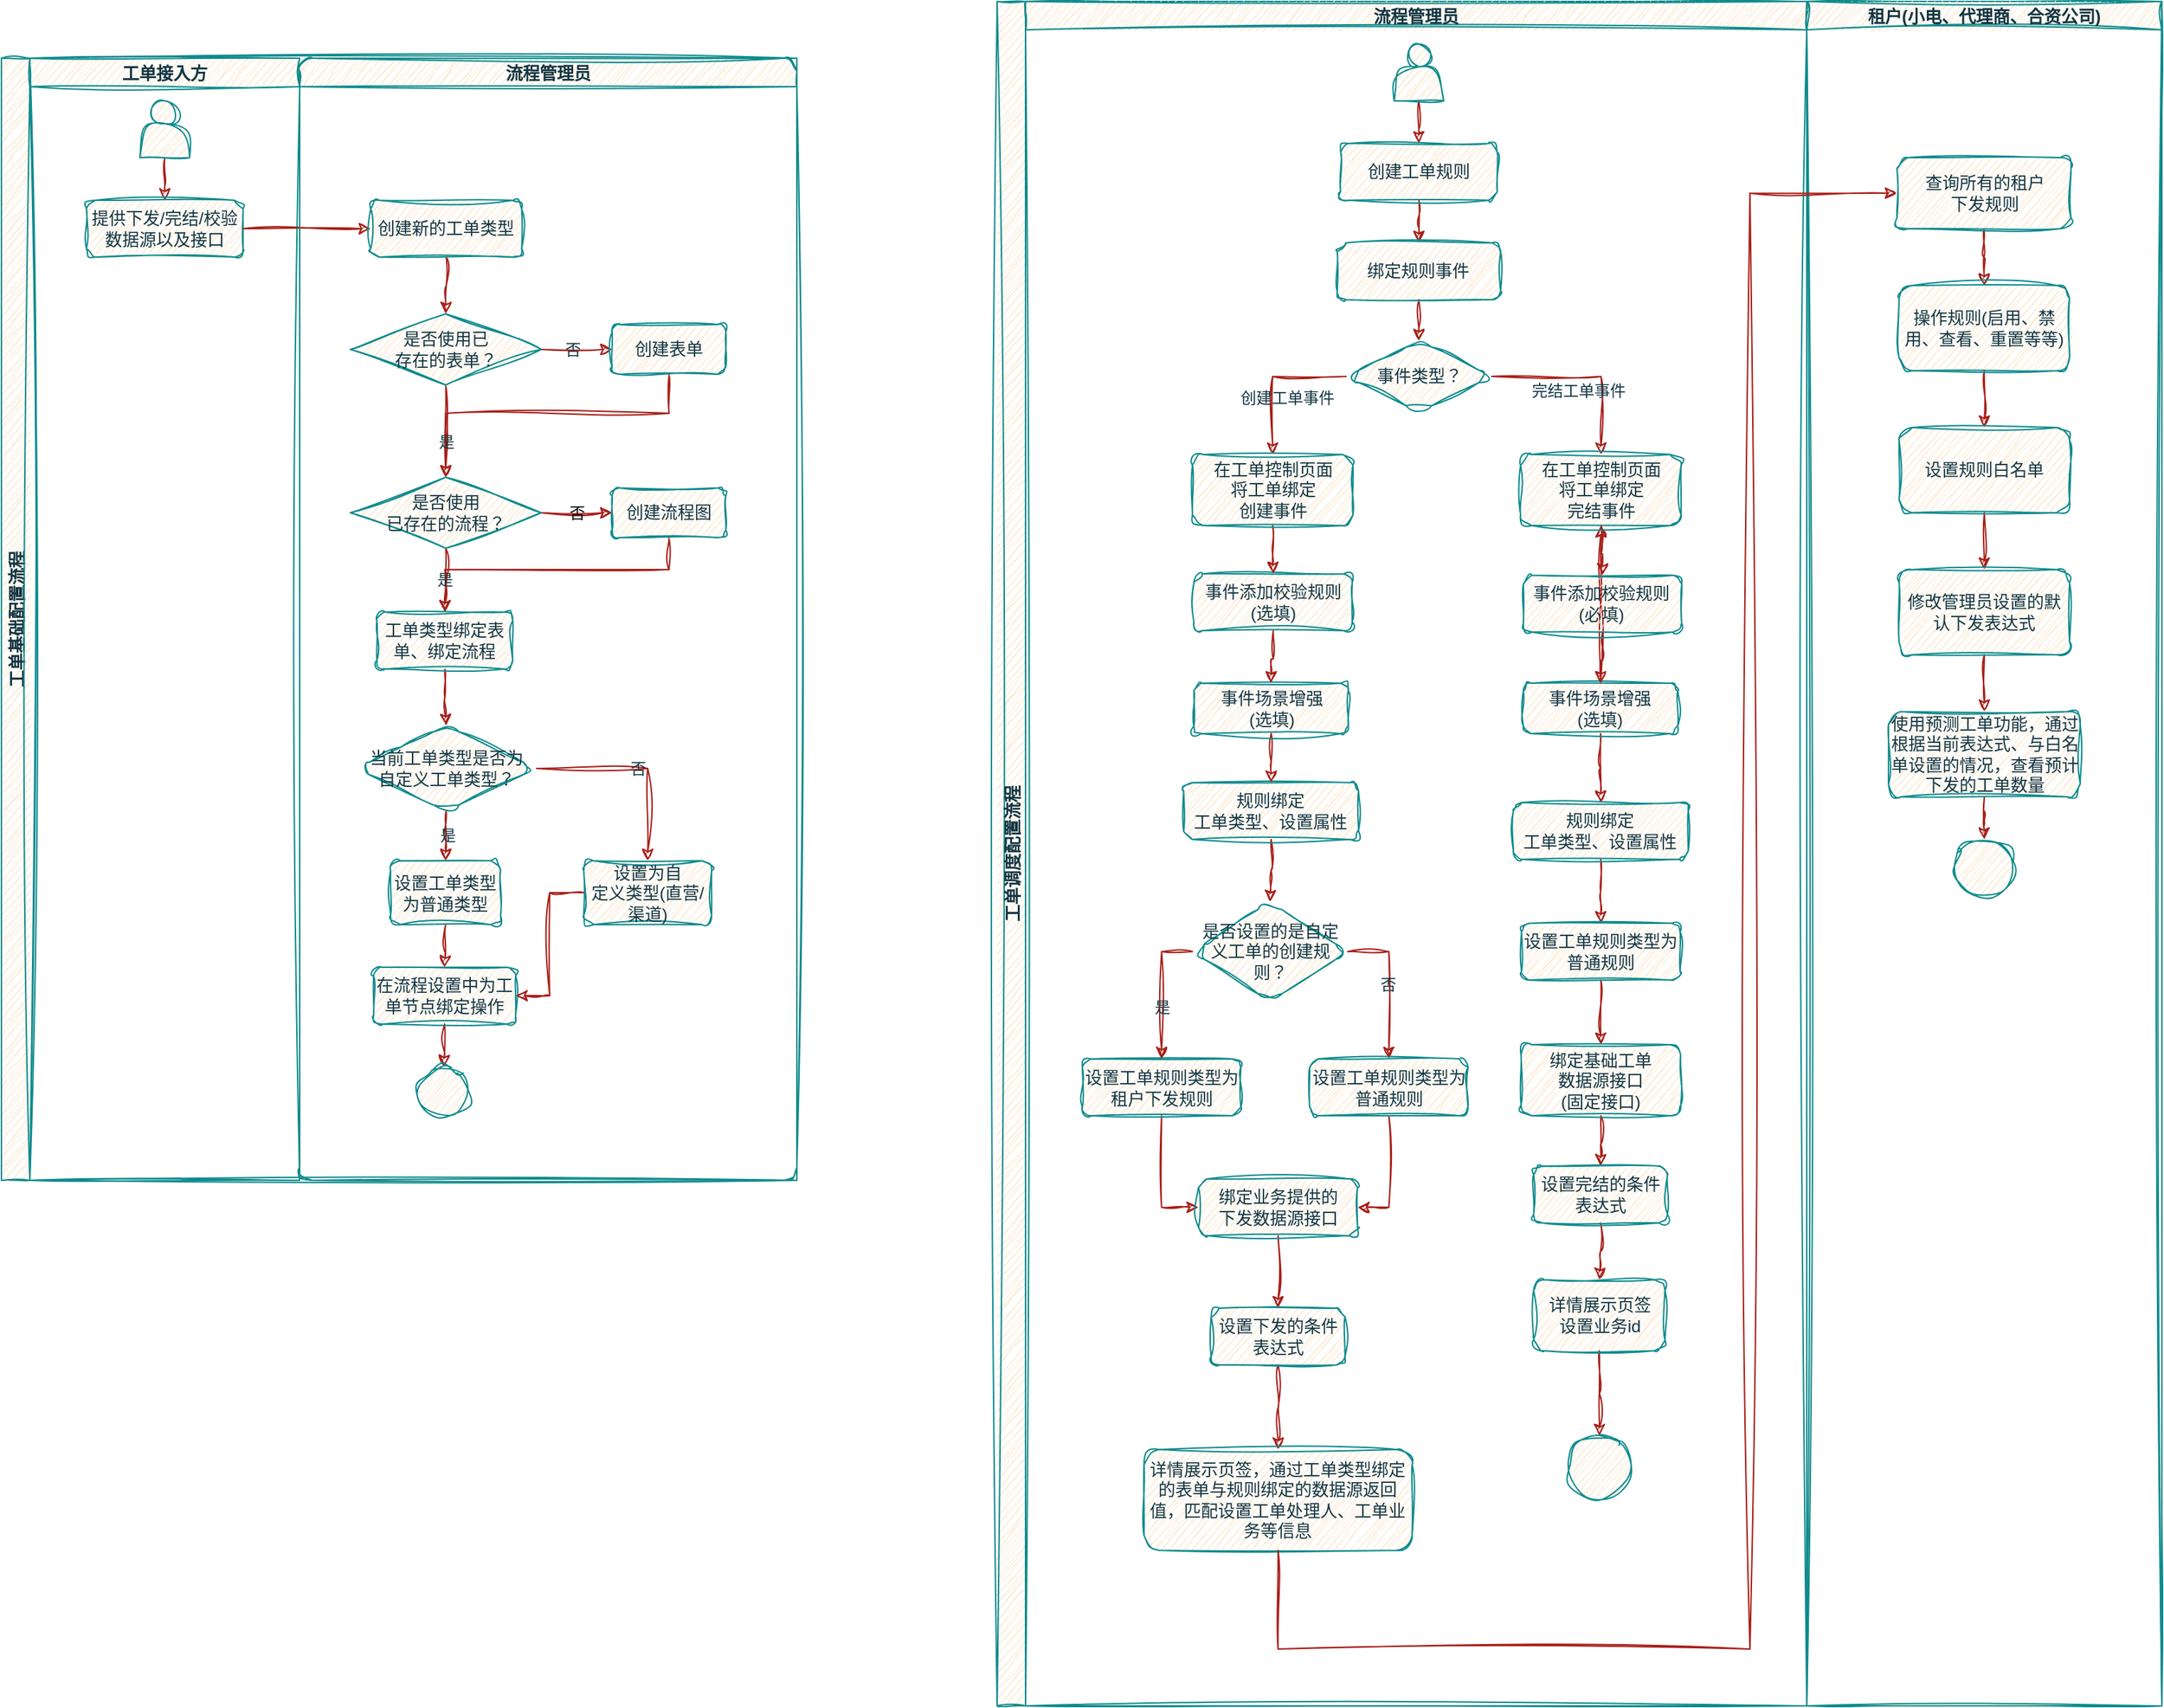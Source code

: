 <mxfile version="21.0.8" type="github">
  <diagram name="第 1 页" id="gxxykPTM1EeHAOy4BDJM">
    <mxGraphModel dx="2099" dy="745" grid="1" gridSize="10" guides="1" tooltips="1" connect="1" arrows="1" fold="1" page="1" pageScale="1" pageWidth="827" pageHeight="1169" math="0" shadow="0">
      <root>
        <mxCell id="0" />
        <mxCell id="1" parent="0" />
        <mxCell id="7WEZ1o1NPe2onoyEaOFd-10" value="工单调度配置流程" style="swimlane;childLayout=stackLayout;resizeParent=1;resizeParentMax=0;startSize=20;horizontal=0;horizontalStack=1;sketch=1;curveFitting=1;jiggle=2;labelBackgroundColor=none;fillColor=#FAE5C7;strokeColor=#0F8B8D;fontColor=#143642;" vertex="1" parent="1">
          <mxGeometry x="-49" y="80" width="820" height="1200" as="geometry">
            <mxRectangle x="140" y="130" width="40" height="140" as="alternateBounds" />
          </mxGeometry>
        </mxCell>
        <mxCell id="7WEZ1o1NPe2onoyEaOFd-11" value="流程管理员" style="swimlane;startSize=20;sketch=1;curveFitting=1;jiggle=2;labelBackgroundColor=none;fillColor=#FAE5C7;strokeColor=#0F8B8D;fontColor=#143642;" vertex="1" parent="7WEZ1o1NPe2onoyEaOFd-10">
          <mxGeometry x="20" width="550" height="1200" as="geometry" />
        </mxCell>
        <mxCell id="7WEZ1o1NPe2onoyEaOFd-22" value="" style="edgeStyle=orthogonalEdgeStyle;rounded=0;orthogonalLoop=1;jettySize=auto;html=1;sketch=1;curveFitting=1;jiggle=2;labelBackgroundColor=none;strokeColor=#A8201A;fontColor=default;" edge="1" parent="7WEZ1o1NPe2onoyEaOFd-11" source="7WEZ1o1NPe2onoyEaOFd-20" target="7WEZ1o1NPe2onoyEaOFd-21">
          <mxGeometry relative="1" as="geometry" />
        </mxCell>
        <mxCell id="7WEZ1o1NPe2onoyEaOFd-20" value="" style="shape=actor;whiteSpace=wrap;html=1;sketch=1;curveFitting=1;jiggle=2;labelBackgroundColor=none;fillColor=#FAE5C7;strokeColor=#0F8B8D;fontColor=#143642;" vertex="1" parent="7WEZ1o1NPe2onoyEaOFd-11">
          <mxGeometry x="259.44" y="30" width="35" height="40" as="geometry" />
        </mxCell>
        <mxCell id="7WEZ1o1NPe2onoyEaOFd-222" value="" style="edgeStyle=orthogonalEdgeStyle;rounded=0;orthogonalLoop=1;jettySize=auto;html=1;sketch=1;curveFitting=1;jiggle=2;labelBackgroundColor=none;strokeColor=#A8201A;fontColor=default;" edge="1" parent="7WEZ1o1NPe2onoyEaOFd-11" source="7WEZ1o1NPe2onoyEaOFd-21" target="7WEZ1o1NPe2onoyEaOFd-221">
          <mxGeometry relative="1" as="geometry" />
        </mxCell>
        <mxCell id="7WEZ1o1NPe2onoyEaOFd-21" value="创建工单规则" style="rounded=1;whiteSpace=wrap;html=1;sketch=1;curveFitting=1;jiggle=2;labelBackgroundColor=none;fillColor=#FAE5C7;strokeColor=#0F8B8D;fontColor=#143642;" vertex="1" parent="7WEZ1o1NPe2onoyEaOFd-11">
          <mxGeometry x="221.79" y="100" width="110.31" height="40" as="geometry" />
        </mxCell>
        <mxCell id="7WEZ1o1NPe2onoyEaOFd-226" value="" style="edgeStyle=orthogonalEdgeStyle;rounded=0;orthogonalLoop=1;jettySize=auto;html=1;sketch=1;curveFitting=1;jiggle=2;labelBackgroundColor=none;strokeColor=#A8201A;fontColor=default;" edge="1" parent="7WEZ1o1NPe2onoyEaOFd-11" source="7WEZ1o1NPe2onoyEaOFd-221" target="7WEZ1o1NPe2onoyEaOFd-225">
          <mxGeometry relative="1" as="geometry" />
        </mxCell>
        <mxCell id="7WEZ1o1NPe2onoyEaOFd-221" value="绑定规则事件" style="whiteSpace=wrap;html=1;rounded=1;sketch=1;curveFitting=1;jiggle=2;labelBackgroundColor=none;fillColor=#FAE5C7;strokeColor=#0F8B8D;fontColor=#143642;" vertex="1" parent="7WEZ1o1NPe2onoyEaOFd-11">
          <mxGeometry x="219.44" y="170" width="115" height="40" as="geometry" />
        </mxCell>
        <mxCell id="7WEZ1o1NPe2onoyEaOFd-228" value="" style="edgeStyle=orthogonalEdgeStyle;rounded=0;orthogonalLoop=1;jettySize=auto;html=1;exitX=0;exitY=0.5;exitDx=0;exitDy=0;sketch=1;curveFitting=1;jiggle=2;labelBackgroundColor=none;strokeColor=#A8201A;fontColor=default;" edge="1" parent="7WEZ1o1NPe2onoyEaOFd-11" source="7WEZ1o1NPe2onoyEaOFd-225" target="7WEZ1o1NPe2onoyEaOFd-372">
          <mxGeometry relative="1" as="geometry">
            <mxPoint x="172.882" y="319" as="targetPoint" />
          </mxGeometry>
        </mxCell>
        <mxCell id="7WEZ1o1NPe2onoyEaOFd-229" value="创建工单事件" style="edgeLabel;html=1;align=center;verticalAlign=middle;resizable=0;points=[];sketch=1;curveFitting=1;jiggle=2;labelBackgroundColor=none;fontColor=#143642;" vertex="1" connectable="0" parent="7WEZ1o1NPe2onoyEaOFd-228">
          <mxGeometry x="-0.263" y="-2" relative="1" as="geometry">
            <mxPoint x="-2" y="17" as="offset" />
          </mxGeometry>
        </mxCell>
        <mxCell id="7WEZ1o1NPe2onoyEaOFd-231" style="edgeStyle=orthogonalEdgeStyle;rounded=0;orthogonalLoop=1;jettySize=auto;html=1;exitX=1;exitY=0.5;exitDx=0;exitDy=0;sketch=1;curveFitting=1;jiggle=2;labelBackgroundColor=none;strokeColor=#A8201A;fontColor=default;" edge="1" parent="7WEZ1o1NPe2onoyEaOFd-11" source="7WEZ1o1NPe2onoyEaOFd-225" target="7WEZ1o1NPe2onoyEaOFd-385">
          <mxGeometry relative="1" as="geometry">
            <mxPoint x="363.75" y="264" as="sourcePoint" />
            <mxPoint x="405" y="319" as="targetPoint" />
          </mxGeometry>
        </mxCell>
        <mxCell id="7WEZ1o1NPe2onoyEaOFd-232" value="完结工单事件" style="edgeLabel;html=1;align=center;verticalAlign=middle;resizable=0;points=[];sketch=1;curveFitting=1;jiggle=2;labelBackgroundColor=none;fontColor=#143642;" vertex="1" connectable="0" parent="7WEZ1o1NPe2onoyEaOFd-231">
          <mxGeometry x="-0.084" relative="1" as="geometry">
            <mxPoint y="10" as="offset" />
          </mxGeometry>
        </mxCell>
        <mxCell id="7WEZ1o1NPe2onoyEaOFd-225" value="事件类型？" style="rhombus;whiteSpace=wrap;html=1;rounded=1;sketch=1;curveFitting=1;jiggle=2;labelBackgroundColor=none;fillColor=#FAE5C7;strokeColor=#0F8B8D;fontColor=#143642;" vertex="1" parent="7WEZ1o1NPe2onoyEaOFd-11">
          <mxGeometry x="225.69" y="239" width="102.5" height="50" as="geometry" />
        </mxCell>
        <mxCell id="7WEZ1o1NPe2onoyEaOFd-276" value="" style="edgeStyle=orthogonalEdgeStyle;rounded=0;orthogonalLoop=1;jettySize=auto;html=1;entryX=0.5;entryY=0;entryDx=0;entryDy=0;sketch=1;curveFitting=1;jiggle=2;labelBackgroundColor=none;strokeColor=#A8201A;fontColor=default;" edge="1" parent="7WEZ1o1NPe2onoyEaOFd-11" source="7WEZ1o1NPe2onoyEaOFd-233" target="7WEZ1o1NPe2onoyEaOFd-277">
          <mxGeometry relative="1" as="geometry">
            <mxPoint x="172" y="659" as="targetPoint" />
          </mxGeometry>
        </mxCell>
        <mxCell id="7WEZ1o1NPe2onoyEaOFd-233" value="规则绑定&lt;br&gt;工单类型、设置属性" style="whiteSpace=wrap;html=1;rounded=1;sketch=1;curveFitting=1;jiggle=2;labelBackgroundColor=none;fillColor=#FAE5C7;strokeColor=#0F8B8D;fontColor=#143642;" vertex="1" parent="7WEZ1o1NPe2onoyEaOFd-11">
          <mxGeometry x="111.32" y="550" width="123.13" height="40" as="geometry" />
        </mxCell>
        <mxCell id="7WEZ1o1NPe2onoyEaOFd-240" value="" style="edgeStyle=orthogonalEdgeStyle;rounded=0;orthogonalLoop=1;jettySize=auto;html=1;sketch=1;curveFitting=1;jiggle=2;labelBackgroundColor=none;strokeColor=#A8201A;fontColor=default;" edge="1" parent="7WEZ1o1NPe2onoyEaOFd-11" source="7WEZ1o1NPe2onoyEaOFd-235" target="7WEZ1o1NPe2onoyEaOFd-239">
          <mxGeometry relative="1" as="geometry" />
        </mxCell>
        <mxCell id="7WEZ1o1NPe2onoyEaOFd-235" value="规则绑定&lt;br&gt;工单类型、设置属性" style="whiteSpace=wrap;html=1;rounded=1;sketch=1;curveFitting=1;jiggle=2;labelBackgroundColor=none;fillColor=#FAE5C7;strokeColor=#0F8B8D;fontColor=#143642;" vertex="1" parent="7WEZ1o1NPe2onoyEaOFd-11">
          <mxGeometry x="343.44" y="564" width="123.13" height="40" as="geometry" />
        </mxCell>
        <mxCell id="7WEZ1o1NPe2onoyEaOFd-297" style="edgeStyle=orthogonalEdgeStyle;rounded=0;orthogonalLoop=1;jettySize=auto;html=1;entryX=0;entryY=0.5;entryDx=0;entryDy=0;sketch=1;curveFitting=1;jiggle=2;labelBackgroundColor=none;strokeColor=#A8201A;fontColor=default;" edge="1" parent="7WEZ1o1NPe2onoyEaOFd-11" source="7WEZ1o1NPe2onoyEaOFd-237" target="7WEZ1o1NPe2onoyEaOFd-241">
          <mxGeometry relative="1" as="geometry" />
        </mxCell>
        <mxCell id="7WEZ1o1NPe2onoyEaOFd-237" value="设置工单规则类型为租户下发规则" style="whiteSpace=wrap;html=1;rounded=1;sketch=1;curveFitting=1;jiggle=2;labelBackgroundColor=none;fillColor=#FAE5C7;strokeColor=#0F8B8D;fontColor=#143642;" vertex="1" parent="7WEZ1o1NPe2onoyEaOFd-11">
          <mxGeometry x="40.0" y="744.5" width="111.57" height="40" as="geometry" />
        </mxCell>
        <mxCell id="7WEZ1o1NPe2onoyEaOFd-274" value="" style="edgeStyle=orthogonalEdgeStyle;rounded=0;orthogonalLoop=1;jettySize=auto;html=1;sketch=1;curveFitting=1;jiggle=2;labelBackgroundColor=none;strokeColor=#A8201A;fontColor=default;" edge="1" parent="7WEZ1o1NPe2onoyEaOFd-11" source="7WEZ1o1NPe2onoyEaOFd-239" target="7WEZ1o1NPe2onoyEaOFd-273">
          <mxGeometry relative="1" as="geometry" />
        </mxCell>
        <mxCell id="7WEZ1o1NPe2onoyEaOFd-239" value="设置工单规则类型为普通规则" style="whiteSpace=wrap;html=1;rounded=1;sketch=1;curveFitting=1;jiggle=2;labelBackgroundColor=none;fillColor=#FAE5C7;strokeColor=#0F8B8D;fontColor=#143642;" vertex="1" parent="7WEZ1o1NPe2onoyEaOFd-11">
          <mxGeometry x="349.22" y="649" width="111.57" height="40" as="geometry" />
        </mxCell>
        <mxCell id="7WEZ1o1NPe2onoyEaOFd-286" style="edgeStyle=orthogonalEdgeStyle;rounded=0;orthogonalLoop=1;jettySize=auto;html=1;entryX=0.5;entryY=0;entryDx=0;entryDy=0;sketch=1;curveFitting=1;jiggle=2;labelBackgroundColor=none;strokeColor=#A8201A;fontColor=default;" edge="1" parent="7WEZ1o1NPe2onoyEaOFd-11" source="7WEZ1o1NPe2onoyEaOFd-241" target="7WEZ1o1NPe2onoyEaOFd-244">
          <mxGeometry relative="1" as="geometry" />
        </mxCell>
        <mxCell id="7WEZ1o1NPe2onoyEaOFd-241" value="绑定业务提供的&lt;br&gt;下发数据源接口" style="whiteSpace=wrap;html=1;rounded=1;sketch=1;curveFitting=1;jiggle=2;labelBackgroundColor=none;fillColor=#FAE5C7;strokeColor=#0F8B8D;fontColor=#143642;" vertex="1" parent="7WEZ1o1NPe2onoyEaOFd-11">
          <mxGeometry x="121.79" y="829" width="111.96" height="40" as="geometry" />
        </mxCell>
        <mxCell id="7WEZ1o1NPe2onoyEaOFd-291" value="" style="edgeStyle=orthogonalEdgeStyle;rounded=0;orthogonalLoop=1;jettySize=auto;html=1;sketch=1;curveFitting=1;jiggle=2;labelBackgroundColor=none;strokeColor=#A8201A;fontColor=default;" edge="1" parent="7WEZ1o1NPe2onoyEaOFd-11" source="7WEZ1o1NPe2onoyEaOFd-244" target="7WEZ1o1NPe2onoyEaOFd-290">
          <mxGeometry relative="1" as="geometry" />
        </mxCell>
        <mxCell id="7WEZ1o1NPe2onoyEaOFd-244" value="设置下发的条件表达式" style="whiteSpace=wrap;html=1;rounded=1;sketch=1;curveFitting=1;jiggle=2;labelBackgroundColor=none;fillColor=#FAE5C7;strokeColor=#0F8B8D;fontColor=#143642;" vertex="1" parent="7WEZ1o1NPe2onoyEaOFd-11">
          <mxGeometry x="130.65" y="920" width="94.25" height="40" as="geometry" />
        </mxCell>
        <mxCell id="7WEZ1o1NPe2onoyEaOFd-288" style="edgeStyle=orthogonalEdgeStyle;rounded=0;orthogonalLoop=1;jettySize=auto;html=1;entryX=0.5;entryY=0;entryDx=0;entryDy=0;sketch=1;curveFitting=1;jiggle=2;labelBackgroundColor=none;strokeColor=#A8201A;fontColor=default;" edge="1" parent="7WEZ1o1NPe2onoyEaOFd-11" source="7WEZ1o1NPe2onoyEaOFd-273" target="7WEZ1o1NPe2onoyEaOFd-287">
          <mxGeometry relative="1" as="geometry" />
        </mxCell>
        <mxCell id="7WEZ1o1NPe2onoyEaOFd-273" value="绑定基础工单&lt;br&gt;数据源接口&lt;br&gt;(固定接口)" style="whiteSpace=wrap;html=1;rounded=1;sketch=1;curveFitting=1;jiggle=2;labelBackgroundColor=none;fillColor=#FAE5C7;strokeColor=#0F8B8D;fontColor=#143642;" vertex="1" parent="7WEZ1o1NPe2onoyEaOFd-11">
          <mxGeometry x="348.84" y="734.5" width="112.42" height="50" as="geometry" />
        </mxCell>
        <mxCell id="7WEZ1o1NPe2onoyEaOFd-278" style="edgeStyle=orthogonalEdgeStyle;rounded=0;orthogonalLoop=1;jettySize=auto;html=1;entryX=0.5;entryY=0;entryDx=0;entryDy=0;exitX=0;exitY=0.5;exitDx=0;exitDy=0;sketch=1;curveFitting=1;jiggle=2;labelBackgroundColor=none;strokeColor=#A8201A;fontColor=default;" edge="1" parent="7WEZ1o1NPe2onoyEaOFd-11" source="7WEZ1o1NPe2onoyEaOFd-277" target="7WEZ1o1NPe2onoyEaOFd-237">
          <mxGeometry relative="1" as="geometry" />
        </mxCell>
        <mxCell id="7WEZ1o1NPe2onoyEaOFd-279" value="是" style="edgeLabel;html=1;align=center;verticalAlign=middle;resizable=0;points=[];sketch=1;curveFitting=1;jiggle=2;labelBackgroundColor=none;fontColor=#143642;" vertex="1" connectable="0" parent="7WEZ1o1NPe2onoyEaOFd-278">
          <mxGeometry x="0.232" relative="1" as="geometry">
            <mxPoint as="offset" />
          </mxGeometry>
        </mxCell>
        <mxCell id="7WEZ1o1NPe2onoyEaOFd-281" style="edgeStyle=orthogonalEdgeStyle;rounded=0;orthogonalLoop=1;jettySize=auto;html=1;exitX=1;exitY=0.5;exitDx=0;exitDy=0;sketch=1;curveFitting=1;jiggle=2;labelBackgroundColor=none;strokeColor=#A8201A;fontColor=default;" edge="1" parent="7WEZ1o1NPe2onoyEaOFd-11" source="7WEZ1o1NPe2onoyEaOFd-277" target="7WEZ1o1NPe2onoyEaOFd-280">
          <mxGeometry relative="1" as="geometry" />
        </mxCell>
        <mxCell id="7WEZ1o1NPe2onoyEaOFd-282" value="否" style="edgeLabel;html=1;align=center;verticalAlign=middle;resizable=0;points=[];sketch=1;curveFitting=1;jiggle=2;labelBackgroundColor=none;fontColor=#143642;" vertex="1" connectable="0" parent="7WEZ1o1NPe2onoyEaOFd-281">
          <mxGeometry x="-0.012" y="-1" relative="1" as="geometry">
            <mxPoint as="offset" />
          </mxGeometry>
        </mxCell>
        <mxCell id="7WEZ1o1NPe2onoyEaOFd-277" value="是否设置的是自定义工单的创建规则？" style="rhombus;whiteSpace=wrap;html=1;rounded=1;sketch=1;curveFitting=1;jiggle=2;labelBackgroundColor=none;fillColor=#FAE5C7;strokeColor=#0F8B8D;fontColor=#143642;" vertex="1" parent="7WEZ1o1NPe2onoyEaOFd-11">
          <mxGeometry x="117.5" y="634" width="109.38" height="70" as="geometry" />
        </mxCell>
        <mxCell id="7WEZ1o1NPe2onoyEaOFd-285" style="edgeStyle=orthogonalEdgeStyle;rounded=0;orthogonalLoop=1;jettySize=auto;html=1;entryX=1;entryY=0.5;entryDx=0;entryDy=0;sketch=1;curveFitting=1;jiggle=2;labelBackgroundColor=none;strokeColor=#A8201A;fontColor=default;" edge="1" parent="7WEZ1o1NPe2onoyEaOFd-11" source="7WEZ1o1NPe2onoyEaOFd-280" target="7WEZ1o1NPe2onoyEaOFd-241">
          <mxGeometry relative="1" as="geometry" />
        </mxCell>
        <mxCell id="7WEZ1o1NPe2onoyEaOFd-280" value="设置工单规则类型为普通规则" style="whiteSpace=wrap;html=1;rounded=1;sketch=1;curveFitting=1;jiggle=2;labelBackgroundColor=none;fillColor=#FAE5C7;strokeColor=#0F8B8D;fontColor=#143642;" vertex="1" parent="7WEZ1o1NPe2onoyEaOFd-11">
          <mxGeometry x="200" y="744.5" width="111.57" height="40" as="geometry" />
        </mxCell>
        <mxCell id="7WEZ1o1NPe2onoyEaOFd-296" value="" style="edgeStyle=orthogonalEdgeStyle;rounded=0;orthogonalLoop=1;jettySize=auto;html=1;sketch=1;curveFitting=1;jiggle=2;labelBackgroundColor=none;strokeColor=#A8201A;fontColor=default;" edge="1" parent="7WEZ1o1NPe2onoyEaOFd-11" source="7WEZ1o1NPe2onoyEaOFd-287" target="7WEZ1o1NPe2onoyEaOFd-295">
          <mxGeometry relative="1" as="geometry" />
        </mxCell>
        <mxCell id="7WEZ1o1NPe2onoyEaOFd-287" value="设置完结的条件表达式" style="whiteSpace=wrap;html=1;rounded=1;sketch=1;curveFitting=1;jiggle=2;labelBackgroundColor=none;fillColor=#FAE5C7;strokeColor=#0F8B8D;fontColor=#143642;" vertex="1" parent="7WEZ1o1NPe2onoyEaOFd-11">
          <mxGeometry x="357.69" y="820" width="94.25" height="40" as="geometry" />
        </mxCell>
        <mxCell id="7WEZ1o1NPe2onoyEaOFd-290" value="详情展示页签，通过工单类型绑定的表单与规则绑定的数据源返回值，匹配设置工单处理人、工单业务等信息" style="whiteSpace=wrap;html=1;rounded=1;sketch=1;curveFitting=1;jiggle=2;labelBackgroundColor=none;fillColor=#FAE5C7;strokeColor=#0F8B8D;fontColor=#143642;" vertex="1" parent="7WEZ1o1NPe2onoyEaOFd-11">
          <mxGeometry x="83.39" y="1019.5" width="188.77" height="71" as="geometry" />
        </mxCell>
        <mxCell id="7WEZ1o1NPe2onoyEaOFd-315" value="" style="edgeStyle=orthogonalEdgeStyle;rounded=0;orthogonalLoop=1;jettySize=auto;html=1;entryX=0.5;entryY=0;entryDx=0;entryDy=0;sketch=1;curveFitting=1;jiggle=2;labelBackgroundColor=none;strokeColor=#A8201A;fontColor=default;" edge="1" parent="7WEZ1o1NPe2onoyEaOFd-11" source="7WEZ1o1NPe2onoyEaOFd-295" target="7WEZ1o1NPe2onoyEaOFd-318">
          <mxGeometry relative="1" as="geometry">
            <mxPoint x="404.833" y="989.5" as="targetPoint" />
          </mxGeometry>
        </mxCell>
        <mxCell id="7WEZ1o1NPe2onoyEaOFd-295" value="详情展示页签&lt;br&gt;设置业务id" style="whiteSpace=wrap;html=1;rounded=1;sketch=1;curveFitting=1;jiggle=2;labelBackgroundColor=none;fillColor=#FAE5C7;strokeColor=#0F8B8D;fontColor=#143642;" vertex="1" parent="7WEZ1o1NPe2onoyEaOFd-11">
          <mxGeometry x="357.69" y="900" width="92.51" height="50" as="geometry" />
        </mxCell>
        <mxCell id="7WEZ1o1NPe2onoyEaOFd-318" value="" style="ellipse;whiteSpace=wrap;html=1;rounded=1;sketch=1;curveFitting=1;jiggle=2;labelBackgroundColor=none;fillColor=#FAE5C7;strokeColor=#0F8B8D;fontColor=#143642;" vertex="1" parent="7WEZ1o1NPe2onoyEaOFd-11">
          <mxGeometry x="380.61" y="1010" width="46.87" height="44" as="geometry" />
        </mxCell>
        <mxCell id="7WEZ1o1NPe2onoyEaOFd-378" style="edgeStyle=orthogonalEdgeStyle;rounded=0;orthogonalLoop=1;jettySize=auto;html=1;entryX=0.5;entryY=0;entryDx=0;entryDy=0;sketch=1;curveFitting=1;jiggle=2;labelBackgroundColor=none;strokeColor=#A8201A;fontColor=default;" edge="1" parent="7WEZ1o1NPe2onoyEaOFd-11" source="7WEZ1o1NPe2onoyEaOFd-323" target="7WEZ1o1NPe2onoyEaOFd-233">
          <mxGeometry relative="1" as="geometry" />
        </mxCell>
        <mxCell id="7WEZ1o1NPe2onoyEaOFd-323" value="事件场景增强&lt;br&gt;(选填)" style="whiteSpace=wrap;html=1;rounded=1;sketch=1;curveFitting=1;jiggle=2;labelBackgroundColor=none;fillColor=#FAE5C7;strokeColor=#0F8B8D;fontColor=#143642;" vertex="1" parent="7WEZ1o1NPe2onoyEaOFd-11">
          <mxGeometry x="118.55" y="480" width="108.68" height="35.5" as="geometry" />
        </mxCell>
        <mxCell id="7WEZ1o1NPe2onoyEaOFd-374" value="" style="edgeStyle=orthogonalEdgeStyle;rounded=0;orthogonalLoop=1;jettySize=auto;html=1;sketch=1;curveFitting=1;jiggle=2;labelBackgroundColor=none;strokeColor=#A8201A;fontColor=default;" edge="1" parent="7WEZ1o1NPe2onoyEaOFd-11" source="7WEZ1o1NPe2onoyEaOFd-371" target="7WEZ1o1NPe2onoyEaOFd-323">
          <mxGeometry relative="1" as="geometry" />
        </mxCell>
        <mxCell id="7WEZ1o1NPe2onoyEaOFd-371" value="事件添加校验规则&lt;br&gt;(选填)" style="whiteSpace=wrap;html=1;rounded=1;sketch=1;curveFitting=1;jiggle=2;labelBackgroundColor=none;fillColor=#FAE5C7;strokeColor=#0F8B8D;fontColor=#143642;" vertex="1" parent="7WEZ1o1NPe2onoyEaOFd-11">
          <mxGeometry x="118.55" y="403" width="111.45" height="40" as="geometry" />
        </mxCell>
        <mxCell id="7WEZ1o1NPe2onoyEaOFd-373" value="" style="edgeStyle=orthogonalEdgeStyle;rounded=0;orthogonalLoop=1;jettySize=auto;html=1;sketch=1;curveFitting=1;jiggle=2;labelBackgroundColor=none;strokeColor=#A8201A;fontColor=default;" edge="1" parent="7WEZ1o1NPe2onoyEaOFd-11" source="7WEZ1o1NPe2onoyEaOFd-372" target="7WEZ1o1NPe2onoyEaOFd-371">
          <mxGeometry relative="1" as="geometry" />
        </mxCell>
        <mxCell id="7WEZ1o1NPe2onoyEaOFd-372" value="在工单控制页面&lt;br&gt;将工单绑定&lt;br&gt;创建事件" style="whiteSpace=wrap;html=1;rounded=1;sketch=1;curveFitting=1;jiggle=2;labelBackgroundColor=none;fillColor=#FAE5C7;strokeColor=#0F8B8D;fontColor=#143642;" vertex="1" parent="7WEZ1o1NPe2onoyEaOFd-11">
          <mxGeometry x="117.5" y="319" width="112.99" height="50" as="geometry" />
        </mxCell>
        <mxCell id="7WEZ1o1NPe2onoyEaOFd-380" style="edgeStyle=orthogonalEdgeStyle;rounded=0;orthogonalLoop=1;jettySize=auto;html=1;sketch=1;curveFitting=1;jiggle=2;labelBackgroundColor=none;strokeColor=#A8201A;fontColor=default;" edge="1" parent="7WEZ1o1NPe2onoyEaOFd-11" source="7WEZ1o1NPe2onoyEaOFd-381" target="7WEZ1o1NPe2onoyEaOFd-235">
          <mxGeometry relative="1" as="geometry">
            <mxPoint x="404.815" y="550" as="targetPoint" />
          </mxGeometry>
        </mxCell>
        <mxCell id="7WEZ1o1NPe2onoyEaOFd-387" value="" style="edgeStyle=orthogonalEdgeStyle;rounded=0;orthogonalLoop=1;jettySize=auto;html=1;sketch=1;curveFitting=1;jiggle=2;labelBackgroundColor=none;strokeColor=#A8201A;fontColor=default;" edge="1" parent="7WEZ1o1NPe2onoyEaOFd-11" source="7WEZ1o1NPe2onoyEaOFd-381" target="7WEZ1o1NPe2onoyEaOFd-385">
          <mxGeometry relative="1" as="geometry" />
        </mxCell>
        <mxCell id="7WEZ1o1NPe2onoyEaOFd-381" value="事件场景增强&lt;br&gt;(选填)" style="whiteSpace=wrap;html=1;rounded=1;sketch=1;curveFitting=1;jiggle=2;labelBackgroundColor=none;fillColor=#FAE5C7;strokeColor=#0F8B8D;fontColor=#143642;" vertex="1" parent="7WEZ1o1NPe2onoyEaOFd-11">
          <mxGeometry x="350.48" y="480" width="108.68" height="35.5" as="geometry" />
        </mxCell>
        <mxCell id="7WEZ1o1NPe2onoyEaOFd-382" value="" style="edgeStyle=orthogonalEdgeStyle;rounded=0;orthogonalLoop=1;jettySize=auto;html=1;sketch=1;curveFitting=1;jiggle=2;labelBackgroundColor=none;strokeColor=#A8201A;fontColor=default;" edge="1" parent="7WEZ1o1NPe2onoyEaOFd-11" source="7WEZ1o1NPe2onoyEaOFd-383" target="7WEZ1o1NPe2onoyEaOFd-381">
          <mxGeometry relative="1" as="geometry" />
        </mxCell>
        <mxCell id="7WEZ1o1NPe2onoyEaOFd-383" value="事件添加校验规则&lt;br&gt;(必填)" style="whiteSpace=wrap;html=1;rounded=1;sketch=1;curveFitting=1;jiggle=2;labelBackgroundColor=none;fillColor=#FAE5C7;strokeColor=#0F8B8D;fontColor=#143642;" vertex="1" parent="7WEZ1o1NPe2onoyEaOFd-11">
          <mxGeometry x="350.48" y="404" width="111.45" height="40" as="geometry" />
        </mxCell>
        <mxCell id="7WEZ1o1NPe2onoyEaOFd-384" value="" style="edgeStyle=orthogonalEdgeStyle;rounded=0;orthogonalLoop=1;jettySize=auto;html=1;sketch=1;curveFitting=1;jiggle=2;labelBackgroundColor=none;strokeColor=#A8201A;fontColor=default;" edge="1" parent="7WEZ1o1NPe2onoyEaOFd-11" source="7WEZ1o1NPe2onoyEaOFd-385" target="7WEZ1o1NPe2onoyEaOFd-383">
          <mxGeometry relative="1" as="geometry" />
        </mxCell>
        <mxCell id="7WEZ1o1NPe2onoyEaOFd-385" value="在工单控制页面&lt;br&gt;将工单绑定&lt;br&gt;完结事件" style="whiteSpace=wrap;html=1;rounded=1;sketch=1;curveFitting=1;jiggle=2;labelBackgroundColor=none;fillColor=#FAE5C7;strokeColor=#0F8B8D;fontColor=#143642;" vertex="1" parent="7WEZ1o1NPe2onoyEaOFd-11">
          <mxGeometry x="348.55" y="319" width="112.99" height="50" as="geometry" />
        </mxCell>
        <mxCell id="7WEZ1o1NPe2onoyEaOFd-219" value="租户(小电、代理商、合资公司)" style="swimlane;startSize=20;sketch=1;curveFitting=1;jiggle=2;labelBackgroundColor=none;fillColor=#FAE5C7;strokeColor=#0F8B8D;fontColor=#143642;" vertex="1" parent="7WEZ1o1NPe2onoyEaOFd-10">
          <mxGeometry x="570" width="250" height="1200" as="geometry" />
        </mxCell>
        <mxCell id="7WEZ1o1NPe2onoyEaOFd-303" value="" style="edgeStyle=orthogonalEdgeStyle;rounded=0;orthogonalLoop=1;jettySize=auto;html=1;sketch=1;curveFitting=1;jiggle=2;labelBackgroundColor=none;strokeColor=#A8201A;fontColor=default;" edge="1" parent="7WEZ1o1NPe2onoyEaOFd-219" source="7WEZ1o1NPe2onoyEaOFd-300" target="7WEZ1o1NPe2onoyEaOFd-302">
          <mxGeometry relative="1" as="geometry" />
        </mxCell>
        <mxCell id="7WEZ1o1NPe2onoyEaOFd-300" value="查询所有的租户&lt;br&gt;下发规则" style="rounded=1;whiteSpace=wrap;html=1;sketch=1;curveFitting=1;jiggle=2;labelBackgroundColor=none;fillColor=#FAE5C7;strokeColor=#0F8B8D;fontColor=#143642;" vertex="1" parent="7WEZ1o1NPe2onoyEaOFd-219">
          <mxGeometry x="63.5" y="110" width="122.5" height="50" as="geometry" />
        </mxCell>
        <mxCell id="7WEZ1o1NPe2onoyEaOFd-305" value="" style="edgeStyle=orthogonalEdgeStyle;rounded=0;orthogonalLoop=1;jettySize=auto;html=1;sketch=1;curveFitting=1;jiggle=2;labelBackgroundColor=none;strokeColor=#A8201A;fontColor=default;" edge="1" parent="7WEZ1o1NPe2onoyEaOFd-219" source="7WEZ1o1NPe2onoyEaOFd-302" target="7WEZ1o1NPe2onoyEaOFd-304">
          <mxGeometry relative="1" as="geometry" />
        </mxCell>
        <mxCell id="7WEZ1o1NPe2onoyEaOFd-302" value="操作规则(启用、禁用、查看、重置等等)" style="whiteSpace=wrap;html=1;rounded=1;sketch=1;curveFitting=1;jiggle=2;labelBackgroundColor=none;fillColor=#FAE5C7;strokeColor=#0F8B8D;fontColor=#143642;" vertex="1" parent="7WEZ1o1NPe2onoyEaOFd-219">
          <mxGeometry x="65" y="200" width="120" height="60" as="geometry" />
        </mxCell>
        <mxCell id="7WEZ1o1NPe2onoyEaOFd-307" value="" style="edgeStyle=orthogonalEdgeStyle;rounded=0;orthogonalLoop=1;jettySize=auto;html=1;sketch=1;curveFitting=1;jiggle=2;labelBackgroundColor=none;strokeColor=#A8201A;fontColor=default;" edge="1" parent="7WEZ1o1NPe2onoyEaOFd-219" source="7WEZ1o1NPe2onoyEaOFd-304" target="7WEZ1o1NPe2onoyEaOFd-306">
          <mxGeometry relative="1" as="geometry" />
        </mxCell>
        <mxCell id="7WEZ1o1NPe2onoyEaOFd-304" value="设置规则白名单" style="rounded=1;whiteSpace=wrap;html=1;sketch=1;curveFitting=1;jiggle=2;labelBackgroundColor=none;fillColor=#FAE5C7;strokeColor=#0F8B8D;fontColor=#143642;" vertex="1" parent="7WEZ1o1NPe2onoyEaOFd-219">
          <mxGeometry x="65" y="300" width="120" height="60" as="geometry" />
        </mxCell>
        <mxCell id="7WEZ1o1NPe2onoyEaOFd-309" value="" style="edgeStyle=orthogonalEdgeStyle;rounded=0;orthogonalLoop=1;jettySize=auto;html=1;sketch=1;curveFitting=1;jiggle=2;labelBackgroundColor=none;strokeColor=#A8201A;fontColor=default;" edge="1" parent="7WEZ1o1NPe2onoyEaOFd-219" source="7WEZ1o1NPe2onoyEaOFd-306" target="7WEZ1o1NPe2onoyEaOFd-308">
          <mxGeometry relative="1" as="geometry" />
        </mxCell>
        <mxCell id="7WEZ1o1NPe2onoyEaOFd-306" value="修改管理员设置的默认下发表达式" style="whiteSpace=wrap;html=1;rounded=1;sketch=1;curveFitting=1;jiggle=2;labelBackgroundColor=none;fillColor=#FAE5C7;strokeColor=#0F8B8D;fontColor=#143642;" vertex="1" parent="7WEZ1o1NPe2onoyEaOFd-219">
          <mxGeometry x="65" y="400" width="120" height="60" as="geometry" />
        </mxCell>
        <mxCell id="7WEZ1o1NPe2onoyEaOFd-311" value="" style="edgeStyle=orthogonalEdgeStyle;rounded=0;orthogonalLoop=1;jettySize=auto;html=1;sketch=1;curveFitting=1;jiggle=2;labelBackgroundColor=none;strokeColor=#A8201A;fontColor=default;" edge="1" parent="7WEZ1o1NPe2onoyEaOFd-219" source="7WEZ1o1NPe2onoyEaOFd-308" target="7WEZ1o1NPe2onoyEaOFd-310">
          <mxGeometry relative="1" as="geometry" />
        </mxCell>
        <mxCell id="7WEZ1o1NPe2onoyEaOFd-308" value="使用预测工单功能，通过根据当前表达式、与白名单设置的情况，查看预计下发的工单数量" style="whiteSpace=wrap;html=1;rounded=1;sketch=1;curveFitting=1;jiggle=2;labelBackgroundColor=none;fillColor=#FAE5C7;strokeColor=#0F8B8D;fontColor=#143642;" vertex="1" parent="7WEZ1o1NPe2onoyEaOFd-219">
          <mxGeometry x="57.5" y="500" width="135" height="60" as="geometry" />
        </mxCell>
        <mxCell id="7WEZ1o1NPe2onoyEaOFd-310" value="" style="ellipse;whiteSpace=wrap;html=1;rounded=1;sketch=1;curveFitting=1;jiggle=2;labelBackgroundColor=none;fillColor=#FAE5C7;strokeColor=#0F8B8D;fontColor=#143642;" vertex="1" parent="7WEZ1o1NPe2onoyEaOFd-219">
          <mxGeometry x="102.5" y="590" width="45" height="40" as="geometry" />
        </mxCell>
        <mxCell id="7WEZ1o1NPe2onoyEaOFd-321" style="edgeStyle=orthogonalEdgeStyle;rounded=0;orthogonalLoop=1;jettySize=auto;html=1;entryX=0;entryY=0.5;entryDx=0;entryDy=0;strokeWidth=1;exitX=0.5;exitY=1;exitDx=0;exitDy=0;sketch=1;curveFitting=1;jiggle=2;labelBackgroundColor=none;strokeColor=#A8201A;fontColor=default;" edge="1" parent="7WEZ1o1NPe2onoyEaOFd-10" source="7WEZ1o1NPe2onoyEaOFd-290" target="7WEZ1o1NPe2onoyEaOFd-300">
          <mxGeometry relative="1" as="geometry">
            <Array as="points">
              <mxPoint x="198" y="1160" />
              <mxPoint x="530" y="1160" />
              <mxPoint x="530" y="135" />
            </Array>
          </mxGeometry>
        </mxCell>
        <mxCell id="7WEZ1o1NPe2onoyEaOFd-183" value="工单基础配置流程" style="swimlane;childLayout=stackLayout;resizeParent=1;resizeParentMax=0;startSize=20;horizontal=0;horizontalStack=1;sketch=1;curveFitting=1;jiggle=2;labelBackgroundColor=none;fillColor=#FAE5C7;strokeColor=#0F8B8D;fontColor=#143642;" vertex="1" parent="1">
          <mxGeometry x="-750" y="120" width="560" height="790" as="geometry">
            <mxRectangle x="140" y="130" width="40" height="140" as="alternateBounds" />
          </mxGeometry>
        </mxCell>
        <mxCell id="7WEZ1o1NPe2onoyEaOFd-184" value="工单接入方" style="swimlane;startSize=20;sketch=1;curveFitting=1;jiggle=2;labelBackgroundColor=none;fillColor=#FAE5C7;strokeColor=#0F8B8D;fontColor=#143642;" vertex="1" parent="7WEZ1o1NPe2onoyEaOFd-183">
          <mxGeometry x="20" width="190" height="790" as="geometry" />
        </mxCell>
        <mxCell id="7WEZ1o1NPe2onoyEaOFd-185" value="" style="edgeStyle=orthogonalEdgeStyle;rounded=0;orthogonalLoop=1;jettySize=auto;html=1;sketch=1;curveFitting=1;jiggle=2;labelBackgroundColor=none;strokeColor=#A8201A;fontColor=default;" edge="1" parent="7WEZ1o1NPe2onoyEaOFd-184" source="7WEZ1o1NPe2onoyEaOFd-186" target="7WEZ1o1NPe2onoyEaOFd-187">
          <mxGeometry relative="1" as="geometry" />
        </mxCell>
        <mxCell id="7WEZ1o1NPe2onoyEaOFd-186" value="" style="shape=actor;whiteSpace=wrap;html=1;sketch=1;curveFitting=1;jiggle=2;labelBackgroundColor=none;fillColor=#FAE5C7;strokeColor=#0F8B8D;fontColor=#143642;" vertex="1" parent="7WEZ1o1NPe2onoyEaOFd-184">
          <mxGeometry x="77.5" y="30" width="35" height="40" as="geometry" />
        </mxCell>
        <mxCell id="7WEZ1o1NPe2onoyEaOFd-187" value="提供下发/完结/校验数据源以及接口" style="rounded=1;whiteSpace=wrap;html=1;sketch=1;curveFitting=1;jiggle=2;labelBackgroundColor=none;fillColor=#FAE5C7;strokeColor=#0F8B8D;fontColor=#143642;" vertex="1" parent="7WEZ1o1NPe2onoyEaOFd-184">
          <mxGeometry x="39.85" y="100" width="110.31" height="40" as="geometry" />
        </mxCell>
        <mxCell id="7WEZ1o1NPe2onoyEaOFd-188" style="edgeStyle=orthogonalEdgeStyle;rounded=0;orthogonalLoop=1;jettySize=auto;html=1;sketch=1;curveFitting=1;jiggle=2;labelBackgroundColor=none;strokeColor=#A8201A;fontColor=default;" edge="1" parent="7WEZ1o1NPe2onoyEaOFd-183" source="7WEZ1o1NPe2onoyEaOFd-187" target="7WEZ1o1NPe2onoyEaOFd-191">
          <mxGeometry relative="1" as="geometry" />
        </mxCell>
        <mxCell id="7WEZ1o1NPe2onoyEaOFd-189" value="流程管理员" style="swimlane;startSize=20;rounded=1;align=center;sketch=1;curveFitting=1;jiggle=2;labelBackgroundColor=none;fillColor=#FAE5C7;strokeColor=#0F8B8D;fontColor=#143642;" vertex="1" parent="7WEZ1o1NPe2onoyEaOFd-183">
          <mxGeometry x="210" width="350" height="790" as="geometry" />
        </mxCell>
        <mxCell id="7WEZ1o1NPe2onoyEaOFd-190" value="" style="edgeStyle=orthogonalEdgeStyle;rounded=0;orthogonalLoop=1;jettySize=auto;html=1;entryX=0.5;entryY=0;entryDx=0;entryDy=0;sketch=1;curveFitting=1;jiggle=2;labelBackgroundColor=none;strokeColor=#A8201A;fontColor=default;" edge="1" parent="7WEZ1o1NPe2onoyEaOFd-189" source="7WEZ1o1NPe2onoyEaOFd-191" target="7WEZ1o1NPe2onoyEaOFd-195">
          <mxGeometry relative="1" as="geometry">
            <mxPoint x="103.125" y="180" as="targetPoint" />
          </mxGeometry>
        </mxCell>
        <mxCell id="7WEZ1o1NPe2onoyEaOFd-191" value="创建新的工单类型" style="rounded=1;whiteSpace=wrap;html=1;fillColor=#FAE5C7;strokeColor=#0F8B8D;sketch=1;curveFitting=1;jiggle=2;labelBackgroundColor=none;fontColor=#143642;" vertex="1" parent="7WEZ1o1NPe2onoyEaOFd-189">
          <mxGeometry x="50.0" y="100" width="106.25" height="40" as="geometry" />
        </mxCell>
        <mxCell id="7WEZ1o1NPe2onoyEaOFd-192" value="" style="edgeStyle=orthogonalEdgeStyle;rounded=0;orthogonalLoop=1;jettySize=auto;html=1;sketch=1;curveFitting=1;jiggle=2;labelBackgroundColor=none;strokeColor=#A8201A;fontColor=default;" edge="1" parent="7WEZ1o1NPe2onoyEaOFd-189" source="7WEZ1o1NPe2onoyEaOFd-195" target="7WEZ1o1NPe2onoyEaOFd-201">
          <mxGeometry relative="1" as="geometry" />
        </mxCell>
        <mxCell id="7WEZ1o1NPe2onoyEaOFd-193" value="否" style="edgeLabel;html=1;align=center;verticalAlign=middle;resizable=0;points=[];sketch=1;curveFitting=1;jiggle=2;labelBackgroundColor=none;fontColor=#143642;" vertex="1" connectable="0" parent="7WEZ1o1NPe2onoyEaOFd-192">
          <mxGeometry x="-0.12" relative="1" as="geometry">
            <mxPoint as="offset" />
          </mxGeometry>
        </mxCell>
        <mxCell id="7WEZ1o1NPe2onoyEaOFd-194" style="edgeStyle=orthogonalEdgeStyle;rounded=0;orthogonalLoop=1;jettySize=auto;html=1;sketch=1;curveFitting=1;jiggle=2;labelBackgroundColor=none;strokeColor=#A8201A;fontColor=default;" edge="1" parent="7WEZ1o1NPe2onoyEaOFd-189" source="7WEZ1o1NPe2onoyEaOFd-195" target="7WEZ1o1NPe2onoyEaOFd-198">
          <mxGeometry relative="1" as="geometry" />
        </mxCell>
        <mxCell id="7WEZ1o1NPe2onoyEaOFd-195" value="是否使用已&lt;br&gt;存在的表单？" style="rhombus;whiteSpace=wrap;html=1;sketch=1;curveFitting=1;jiggle=2;labelBackgroundColor=none;fillColor=#FAE5C7;strokeColor=#0F8B8D;fontColor=#143642;" vertex="1" parent="7WEZ1o1NPe2onoyEaOFd-189">
          <mxGeometry x="35.63" y="180" width="134.37" height="50" as="geometry" />
        </mxCell>
        <mxCell id="7WEZ1o1NPe2onoyEaOFd-196" value="否" style="edgeStyle=orthogonalEdgeStyle;rounded=0;orthogonalLoop=1;jettySize=auto;html=1;entryX=0;entryY=0.5;entryDx=0;entryDy=0;entryPerimeter=0;sketch=1;curveFitting=1;jiggle=2;labelBackgroundColor=none;strokeColor=#A8201A;fontColor=default;" edge="1" parent="7WEZ1o1NPe2onoyEaOFd-189" source="7WEZ1o1NPe2onoyEaOFd-198" target="7WEZ1o1NPe2onoyEaOFd-204">
          <mxGeometry relative="1" as="geometry">
            <mxPoint x="257.185" y="295" as="targetPoint" />
          </mxGeometry>
        </mxCell>
        <mxCell id="7WEZ1o1NPe2onoyEaOFd-197" value="" style="edgeStyle=orthogonalEdgeStyle;rounded=0;orthogonalLoop=1;jettySize=auto;html=1;sketch=1;curveFitting=1;jiggle=2;labelBackgroundColor=none;strokeColor=#A8201A;fontColor=default;" edge="1" parent="7WEZ1o1NPe2onoyEaOFd-189" source="7WEZ1o1NPe2onoyEaOFd-198" target="7WEZ1o1NPe2onoyEaOFd-206">
          <mxGeometry relative="1" as="geometry" />
        </mxCell>
        <mxCell id="7WEZ1o1NPe2onoyEaOFd-198" value="是否使用&lt;br&gt;已存在的流程？" style="rhombus;whiteSpace=wrap;html=1;sketch=1;curveFitting=1;jiggle=2;labelBackgroundColor=none;fillColor=#FAE5C7;strokeColor=#0F8B8D;fontColor=#143642;" vertex="1" parent="7WEZ1o1NPe2onoyEaOFd-189">
          <mxGeometry x="35.63" y="295" width="134.37" height="50" as="geometry" />
        </mxCell>
        <mxCell id="7WEZ1o1NPe2onoyEaOFd-199" style="edgeStyle=orthogonalEdgeStyle;rounded=0;orthogonalLoop=1;jettySize=auto;html=1;entryX=0.5;entryY=0;entryDx=0;entryDy=0;sketch=1;curveFitting=1;jiggle=2;labelBackgroundColor=none;strokeColor=#A8201A;fontColor=default;" edge="1" parent="7WEZ1o1NPe2onoyEaOFd-189" source="7WEZ1o1NPe2onoyEaOFd-201" target="7WEZ1o1NPe2onoyEaOFd-198">
          <mxGeometry relative="1" as="geometry">
            <Array as="points">
              <mxPoint x="260" y="250" />
              <mxPoint x="103" y="250" />
            </Array>
          </mxGeometry>
        </mxCell>
        <mxCell id="7WEZ1o1NPe2onoyEaOFd-200" value="是" style="edgeLabel;html=1;align=center;verticalAlign=middle;resizable=0;points=[];sketch=1;curveFitting=1;jiggle=2;labelBackgroundColor=none;fontColor=#143642;" vertex="1" connectable="0" parent="7WEZ1o1NPe2onoyEaOFd-199">
          <mxGeometry x="0.861" y="-1" relative="1" as="geometry">
            <mxPoint x="1" y="-9" as="offset" />
          </mxGeometry>
        </mxCell>
        <mxCell id="7WEZ1o1NPe2onoyEaOFd-201" value="创建表单" style="rounded=1;whiteSpace=wrap;html=1;fillColor=#FAE5C7;strokeColor=#0F8B8D;sketch=1;curveFitting=1;jiggle=2;labelBackgroundColor=none;fontColor=#143642;" vertex="1" parent="7WEZ1o1NPe2onoyEaOFd-189">
          <mxGeometry x="220" y="187.5" width="80" height="35" as="geometry" />
        </mxCell>
        <mxCell id="7WEZ1o1NPe2onoyEaOFd-202" style="edgeStyle=orthogonalEdgeStyle;rounded=0;orthogonalLoop=1;jettySize=auto;html=1;entryX=0.5;entryY=0;entryDx=0;entryDy=0;sketch=1;curveFitting=1;jiggle=2;labelBackgroundColor=none;strokeColor=#A8201A;fontColor=default;" edge="1" parent="7WEZ1o1NPe2onoyEaOFd-189" source="7WEZ1o1NPe2onoyEaOFd-204" target="7WEZ1o1NPe2onoyEaOFd-206">
          <mxGeometry relative="1" as="geometry">
            <Array as="points">
              <mxPoint x="260" y="360" />
              <mxPoint x="103" y="360" />
            </Array>
          </mxGeometry>
        </mxCell>
        <mxCell id="7WEZ1o1NPe2onoyEaOFd-203" value="是" style="edgeLabel;html=1;align=center;verticalAlign=middle;resizable=0;points=[];sketch=1;curveFitting=1;jiggle=2;labelBackgroundColor=none;fontColor=#143642;" vertex="1" connectable="0" parent="7WEZ1o1NPe2onoyEaOFd-202">
          <mxGeometry x="0.782" relative="1" as="geometry">
            <mxPoint as="offset" />
          </mxGeometry>
        </mxCell>
        <mxCell id="7WEZ1o1NPe2onoyEaOFd-204" value="创建流程图" style="rounded=1;whiteSpace=wrap;html=1;fillColor=#FAE5C7;strokeColor=#0F8B8D;sketch=1;curveFitting=1;jiggle=2;labelBackgroundColor=none;fontColor=#143642;" vertex="1" parent="7WEZ1o1NPe2onoyEaOFd-189">
          <mxGeometry x="220" y="302.5" width="80" height="35" as="geometry" />
        </mxCell>
        <mxCell id="7WEZ1o1NPe2onoyEaOFd-205" value="" style="edgeStyle=orthogonalEdgeStyle;rounded=0;orthogonalLoop=1;jettySize=auto;html=1;sketch=1;curveFitting=1;jiggle=2;labelBackgroundColor=none;strokeColor=#A8201A;fontColor=default;" edge="1" parent="7WEZ1o1NPe2onoyEaOFd-189" source="7WEZ1o1NPe2onoyEaOFd-206" target="7WEZ1o1NPe2onoyEaOFd-214">
          <mxGeometry relative="1" as="geometry" />
        </mxCell>
        <mxCell id="7WEZ1o1NPe2onoyEaOFd-206" value="工单类型绑定表单、绑定流程" style="rounded=1;whiteSpace=wrap;html=1;sketch=1;curveFitting=1;jiggle=2;labelBackgroundColor=none;fillColor=#FAE5C7;strokeColor=#0F8B8D;fontColor=#143642;" vertex="1" parent="7WEZ1o1NPe2onoyEaOFd-189">
          <mxGeometry x="54.38" y="390" width="95.62" height="40" as="geometry" />
        </mxCell>
        <mxCell id="7WEZ1o1NPe2onoyEaOFd-207" value="" style="edgeStyle=orthogonalEdgeStyle;rounded=0;orthogonalLoop=1;jettySize=auto;html=1;sketch=1;curveFitting=1;jiggle=2;labelBackgroundColor=none;strokeColor=#A8201A;fontColor=default;" edge="1" parent="7WEZ1o1NPe2onoyEaOFd-189" source="7WEZ1o1NPe2onoyEaOFd-208" target="7WEZ1o1NPe2onoyEaOFd-209">
          <mxGeometry relative="1" as="geometry" />
        </mxCell>
        <mxCell id="7WEZ1o1NPe2onoyEaOFd-208" value="在流程设置中为工单节点绑定操作" style="whiteSpace=wrap;html=1;rounded=1;fillColor=#FAE5C7;strokeColor=#0F8B8D;sketch=1;curveFitting=1;jiggle=2;labelBackgroundColor=none;fontColor=#143642;" vertex="1" parent="7WEZ1o1NPe2onoyEaOFd-189">
          <mxGeometry x="52" y="640" width="100" height="40" as="geometry" />
        </mxCell>
        <mxCell id="7WEZ1o1NPe2onoyEaOFd-209" value="" style="ellipse;whiteSpace=wrap;html=1;rounded=1;sketch=1;curveFitting=1;jiggle=2;labelBackgroundColor=none;fillColor=#FAE5C7;strokeColor=#0F8B8D;fontColor=#143642;" vertex="1" parent="7WEZ1o1NPe2onoyEaOFd-189">
          <mxGeometry x="83.01" y="710" width="36.88" height="35" as="geometry" />
        </mxCell>
        <mxCell id="7WEZ1o1NPe2onoyEaOFd-210" value="" style="edgeStyle=orthogonalEdgeStyle;rounded=0;orthogonalLoop=1;jettySize=auto;html=1;sketch=1;curveFitting=1;jiggle=2;labelBackgroundColor=none;strokeColor=#A8201A;fontColor=default;" edge="1" parent="7WEZ1o1NPe2onoyEaOFd-189" source="7WEZ1o1NPe2onoyEaOFd-214" target="7WEZ1o1NPe2onoyEaOFd-216">
          <mxGeometry relative="1" as="geometry" />
        </mxCell>
        <mxCell id="7WEZ1o1NPe2onoyEaOFd-211" value="否" style="edgeLabel;html=1;align=center;verticalAlign=middle;resizable=0;points=[];sketch=1;curveFitting=1;jiggle=2;labelBackgroundColor=none;fontColor=#143642;" vertex="1" connectable="0" parent="7WEZ1o1NPe2onoyEaOFd-210">
          <mxGeometry x="-0.011" relative="1" as="geometry">
            <mxPoint as="offset" />
          </mxGeometry>
        </mxCell>
        <mxCell id="7WEZ1o1NPe2onoyEaOFd-212" value="" style="edgeStyle=orthogonalEdgeStyle;rounded=0;orthogonalLoop=1;jettySize=auto;html=1;sketch=1;curveFitting=1;jiggle=2;labelBackgroundColor=none;strokeColor=#A8201A;fontColor=default;" edge="1" parent="7WEZ1o1NPe2onoyEaOFd-189" source="7WEZ1o1NPe2onoyEaOFd-214" target="7WEZ1o1NPe2onoyEaOFd-218">
          <mxGeometry relative="1" as="geometry" />
        </mxCell>
        <mxCell id="7WEZ1o1NPe2onoyEaOFd-213" value="是" style="edgeLabel;html=1;align=center;verticalAlign=middle;resizable=0;points=[];sketch=1;curveFitting=1;jiggle=2;labelBackgroundColor=none;fontColor=#143642;" vertex="1" connectable="0" parent="7WEZ1o1NPe2onoyEaOFd-212">
          <mxGeometry x="-0.235" y="1" relative="1" as="geometry">
            <mxPoint y="3" as="offset" />
          </mxGeometry>
        </mxCell>
        <mxCell id="7WEZ1o1NPe2onoyEaOFd-214" value="当前工单类型是否为&lt;br&gt;自定义工单类型？" style="rhombus;whiteSpace=wrap;html=1;rounded=1;sketch=1;curveFitting=1;jiggle=2;labelBackgroundColor=none;fillColor=#FAE5C7;strokeColor=#0F8B8D;fontColor=#143642;" vertex="1" parent="7WEZ1o1NPe2onoyEaOFd-189">
          <mxGeometry x="39.53" y="470" width="127.19" height="60" as="geometry" />
        </mxCell>
        <mxCell id="7WEZ1o1NPe2onoyEaOFd-215" style="edgeStyle=orthogonalEdgeStyle;rounded=0;orthogonalLoop=1;jettySize=auto;html=1;entryX=1;entryY=0.5;entryDx=0;entryDy=0;sketch=1;curveFitting=1;jiggle=2;labelBackgroundColor=none;strokeColor=#A8201A;fontColor=default;" edge="1" parent="7WEZ1o1NPe2onoyEaOFd-189" source="7WEZ1o1NPe2onoyEaOFd-216" target="7WEZ1o1NPe2onoyEaOFd-208">
          <mxGeometry relative="1" as="geometry" />
        </mxCell>
        <mxCell id="7WEZ1o1NPe2onoyEaOFd-216" value="设置为自&lt;br&gt;定义类型(直营/渠道)" style="whiteSpace=wrap;html=1;rounded=1;sketch=1;curveFitting=1;jiggle=2;labelBackgroundColor=none;fillColor=#FAE5C7;strokeColor=#0F8B8D;fontColor=#143642;" vertex="1" parent="7WEZ1o1NPe2onoyEaOFd-189">
          <mxGeometry x="200" y="565" width="89.99" height="45" as="geometry" />
        </mxCell>
        <mxCell id="7WEZ1o1NPe2onoyEaOFd-217" style="edgeStyle=orthogonalEdgeStyle;rounded=0;orthogonalLoop=1;jettySize=auto;html=1;entryX=0.5;entryY=0;entryDx=0;entryDy=0;sketch=1;curveFitting=1;jiggle=2;labelBackgroundColor=none;strokeColor=#A8201A;fontColor=default;" edge="1" parent="7WEZ1o1NPe2onoyEaOFd-189" source="7WEZ1o1NPe2onoyEaOFd-218" target="7WEZ1o1NPe2onoyEaOFd-208">
          <mxGeometry relative="1" as="geometry" />
        </mxCell>
        <mxCell id="7WEZ1o1NPe2onoyEaOFd-218" value="设置工单类型为普通类型" style="whiteSpace=wrap;html=1;rounded=1;sketch=1;curveFitting=1;jiggle=2;labelBackgroundColor=none;fillColor=#FAE5C7;strokeColor=#0F8B8D;fontColor=#143642;" vertex="1" parent="7WEZ1o1NPe2onoyEaOFd-189">
          <mxGeometry x="64" y="565" width="77.42" height="45" as="geometry" />
        </mxCell>
      </root>
    </mxGraphModel>
  </diagram>
</mxfile>

